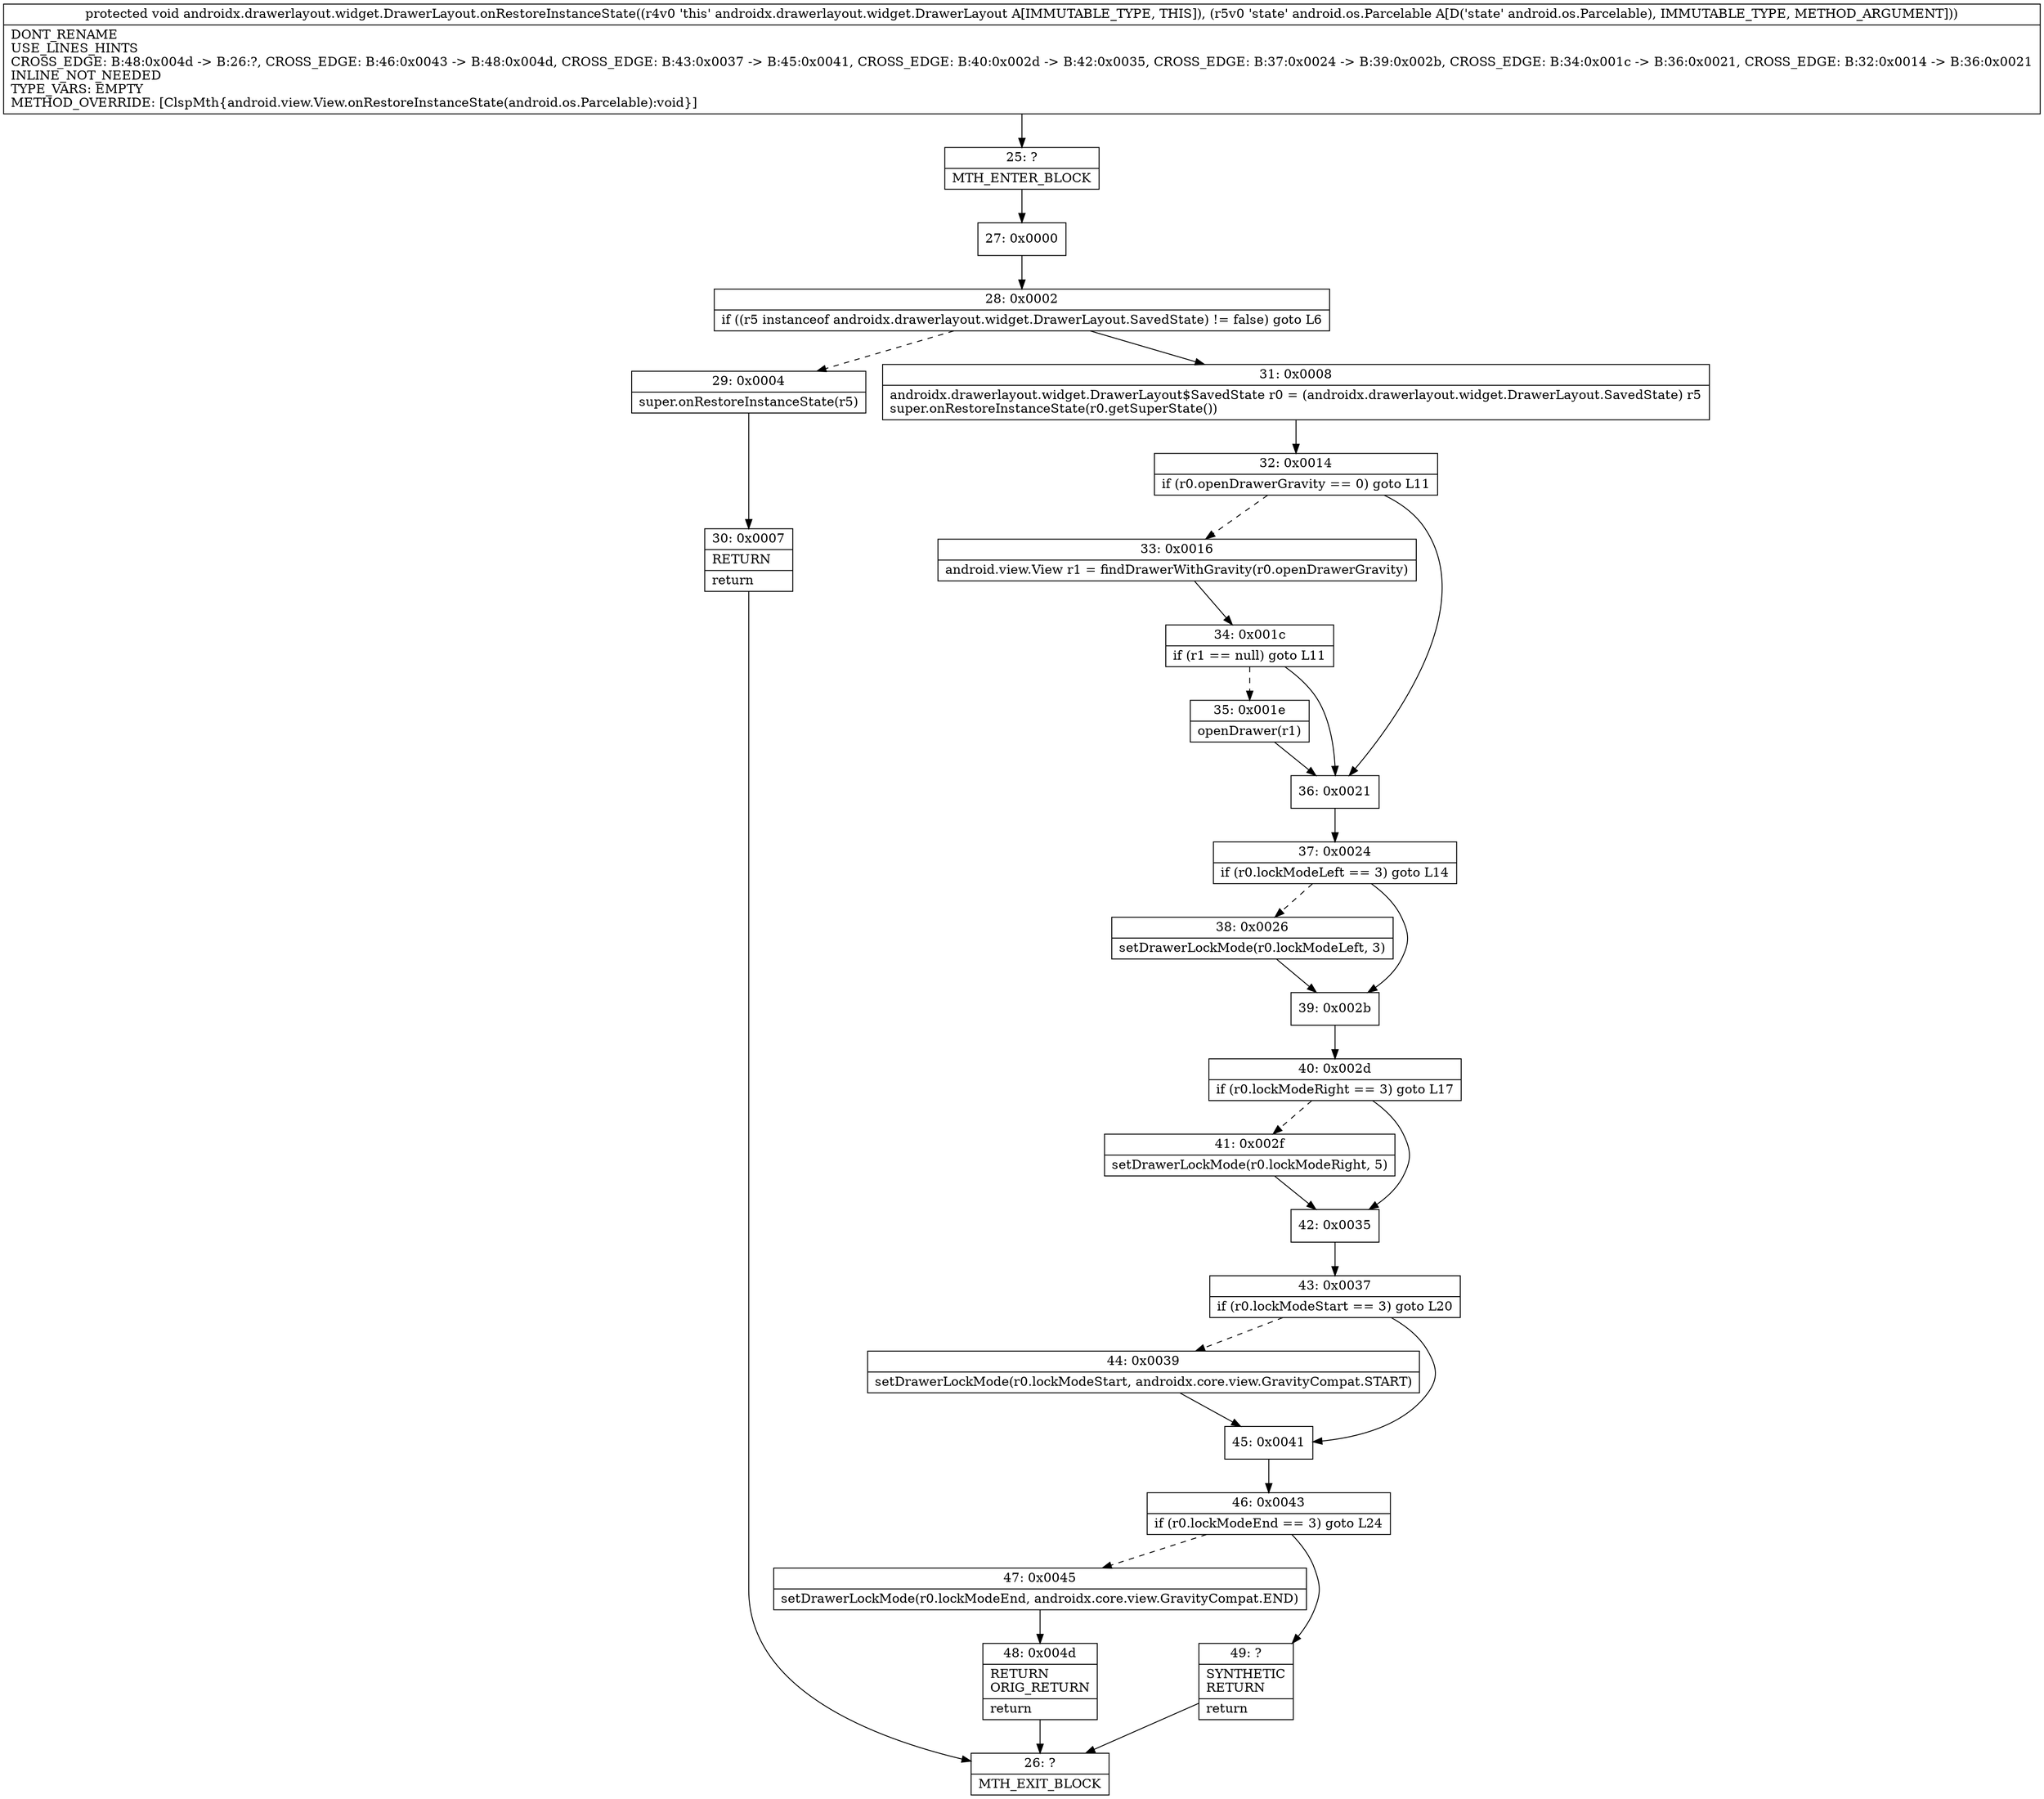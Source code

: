 digraph "CFG forandroidx.drawerlayout.widget.DrawerLayout.onRestoreInstanceState(Landroid\/os\/Parcelable;)V" {
Node_25 [shape=record,label="{25\:\ ?|MTH_ENTER_BLOCK\l}"];
Node_27 [shape=record,label="{27\:\ 0x0000}"];
Node_28 [shape=record,label="{28\:\ 0x0002|if ((r5 instanceof androidx.drawerlayout.widget.DrawerLayout.SavedState) != false) goto L6\l}"];
Node_29 [shape=record,label="{29\:\ 0x0004|super.onRestoreInstanceState(r5)\l}"];
Node_30 [shape=record,label="{30\:\ 0x0007|RETURN\l|return\l}"];
Node_26 [shape=record,label="{26\:\ ?|MTH_EXIT_BLOCK\l}"];
Node_31 [shape=record,label="{31\:\ 0x0008|androidx.drawerlayout.widget.DrawerLayout$SavedState r0 = (androidx.drawerlayout.widget.DrawerLayout.SavedState) r5\lsuper.onRestoreInstanceState(r0.getSuperState())\l}"];
Node_32 [shape=record,label="{32\:\ 0x0014|if (r0.openDrawerGravity == 0) goto L11\l}"];
Node_33 [shape=record,label="{33\:\ 0x0016|android.view.View r1 = findDrawerWithGravity(r0.openDrawerGravity)\l}"];
Node_34 [shape=record,label="{34\:\ 0x001c|if (r1 == null) goto L11\l}"];
Node_35 [shape=record,label="{35\:\ 0x001e|openDrawer(r1)\l}"];
Node_36 [shape=record,label="{36\:\ 0x0021}"];
Node_37 [shape=record,label="{37\:\ 0x0024|if (r0.lockModeLeft == 3) goto L14\l}"];
Node_38 [shape=record,label="{38\:\ 0x0026|setDrawerLockMode(r0.lockModeLeft, 3)\l}"];
Node_39 [shape=record,label="{39\:\ 0x002b}"];
Node_40 [shape=record,label="{40\:\ 0x002d|if (r0.lockModeRight == 3) goto L17\l}"];
Node_41 [shape=record,label="{41\:\ 0x002f|setDrawerLockMode(r0.lockModeRight, 5)\l}"];
Node_42 [shape=record,label="{42\:\ 0x0035}"];
Node_43 [shape=record,label="{43\:\ 0x0037|if (r0.lockModeStart == 3) goto L20\l}"];
Node_44 [shape=record,label="{44\:\ 0x0039|setDrawerLockMode(r0.lockModeStart, androidx.core.view.GravityCompat.START)\l}"];
Node_45 [shape=record,label="{45\:\ 0x0041}"];
Node_46 [shape=record,label="{46\:\ 0x0043|if (r0.lockModeEnd == 3) goto L24\l}"];
Node_47 [shape=record,label="{47\:\ 0x0045|setDrawerLockMode(r0.lockModeEnd, androidx.core.view.GravityCompat.END)\l}"];
Node_48 [shape=record,label="{48\:\ 0x004d|RETURN\lORIG_RETURN\l|return\l}"];
Node_49 [shape=record,label="{49\:\ ?|SYNTHETIC\lRETURN\l|return\l}"];
MethodNode[shape=record,label="{protected void androidx.drawerlayout.widget.DrawerLayout.onRestoreInstanceState((r4v0 'this' androidx.drawerlayout.widget.DrawerLayout A[IMMUTABLE_TYPE, THIS]), (r5v0 'state' android.os.Parcelable A[D('state' android.os.Parcelable), IMMUTABLE_TYPE, METHOD_ARGUMENT]))  | DONT_RENAME\lUSE_LINES_HINTS\lCROSS_EDGE: B:48:0x004d \-\> B:26:?, CROSS_EDGE: B:46:0x0043 \-\> B:48:0x004d, CROSS_EDGE: B:43:0x0037 \-\> B:45:0x0041, CROSS_EDGE: B:40:0x002d \-\> B:42:0x0035, CROSS_EDGE: B:37:0x0024 \-\> B:39:0x002b, CROSS_EDGE: B:34:0x001c \-\> B:36:0x0021, CROSS_EDGE: B:32:0x0014 \-\> B:36:0x0021\lINLINE_NOT_NEEDED\lTYPE_VARS: EMPTY\lMETHOD_OVERRIDE: [ClspMth\{android.view.View.onRestoreInstanceState(android.os.Parcelable):void\}]\l}"];
MethodNode -> Node_25;Node_25 -> Node_27;
Node_27 -> Node_28;
Node_28 -> Node_29[style=dashed];
Node_28 -> Node_31;
Node_29 -> Node_30;
Node_30 -> Node_26;
Node_31 -> Node_32;
Node_32 -> Node_33[style=dashed];
Node_32 -> Node_36;
Node_33 -> Node_34;
Node_34 -> Node_35[style=dashed];
Node_34 -> Node_36;
Node_35 -> Node_36;
Node_36 -> Node_37;
Node_37 -> Node_38[style=dashed];
Node_37 -> Node_39;
Node_38 -> Node_39;
Node_39 -> Node_40;
Node_40 -> Node_41[style=dashed];
Node_40 -> Node_42;
Node_41 -> Node_42;
Node_42 -> Node_43;
Node_43 -> Node_44[style=dashed];
Node_43 -> Node_45;
Node_44 -> Node_45;
Node_45 -> Node_46;
Node_46 -> Node_47[style=dashed];
Node_46 -> Node_49;
Node_47 -> Node_48;
Node_48 -> Node_26;
Node_49 -> Node_26;
}

